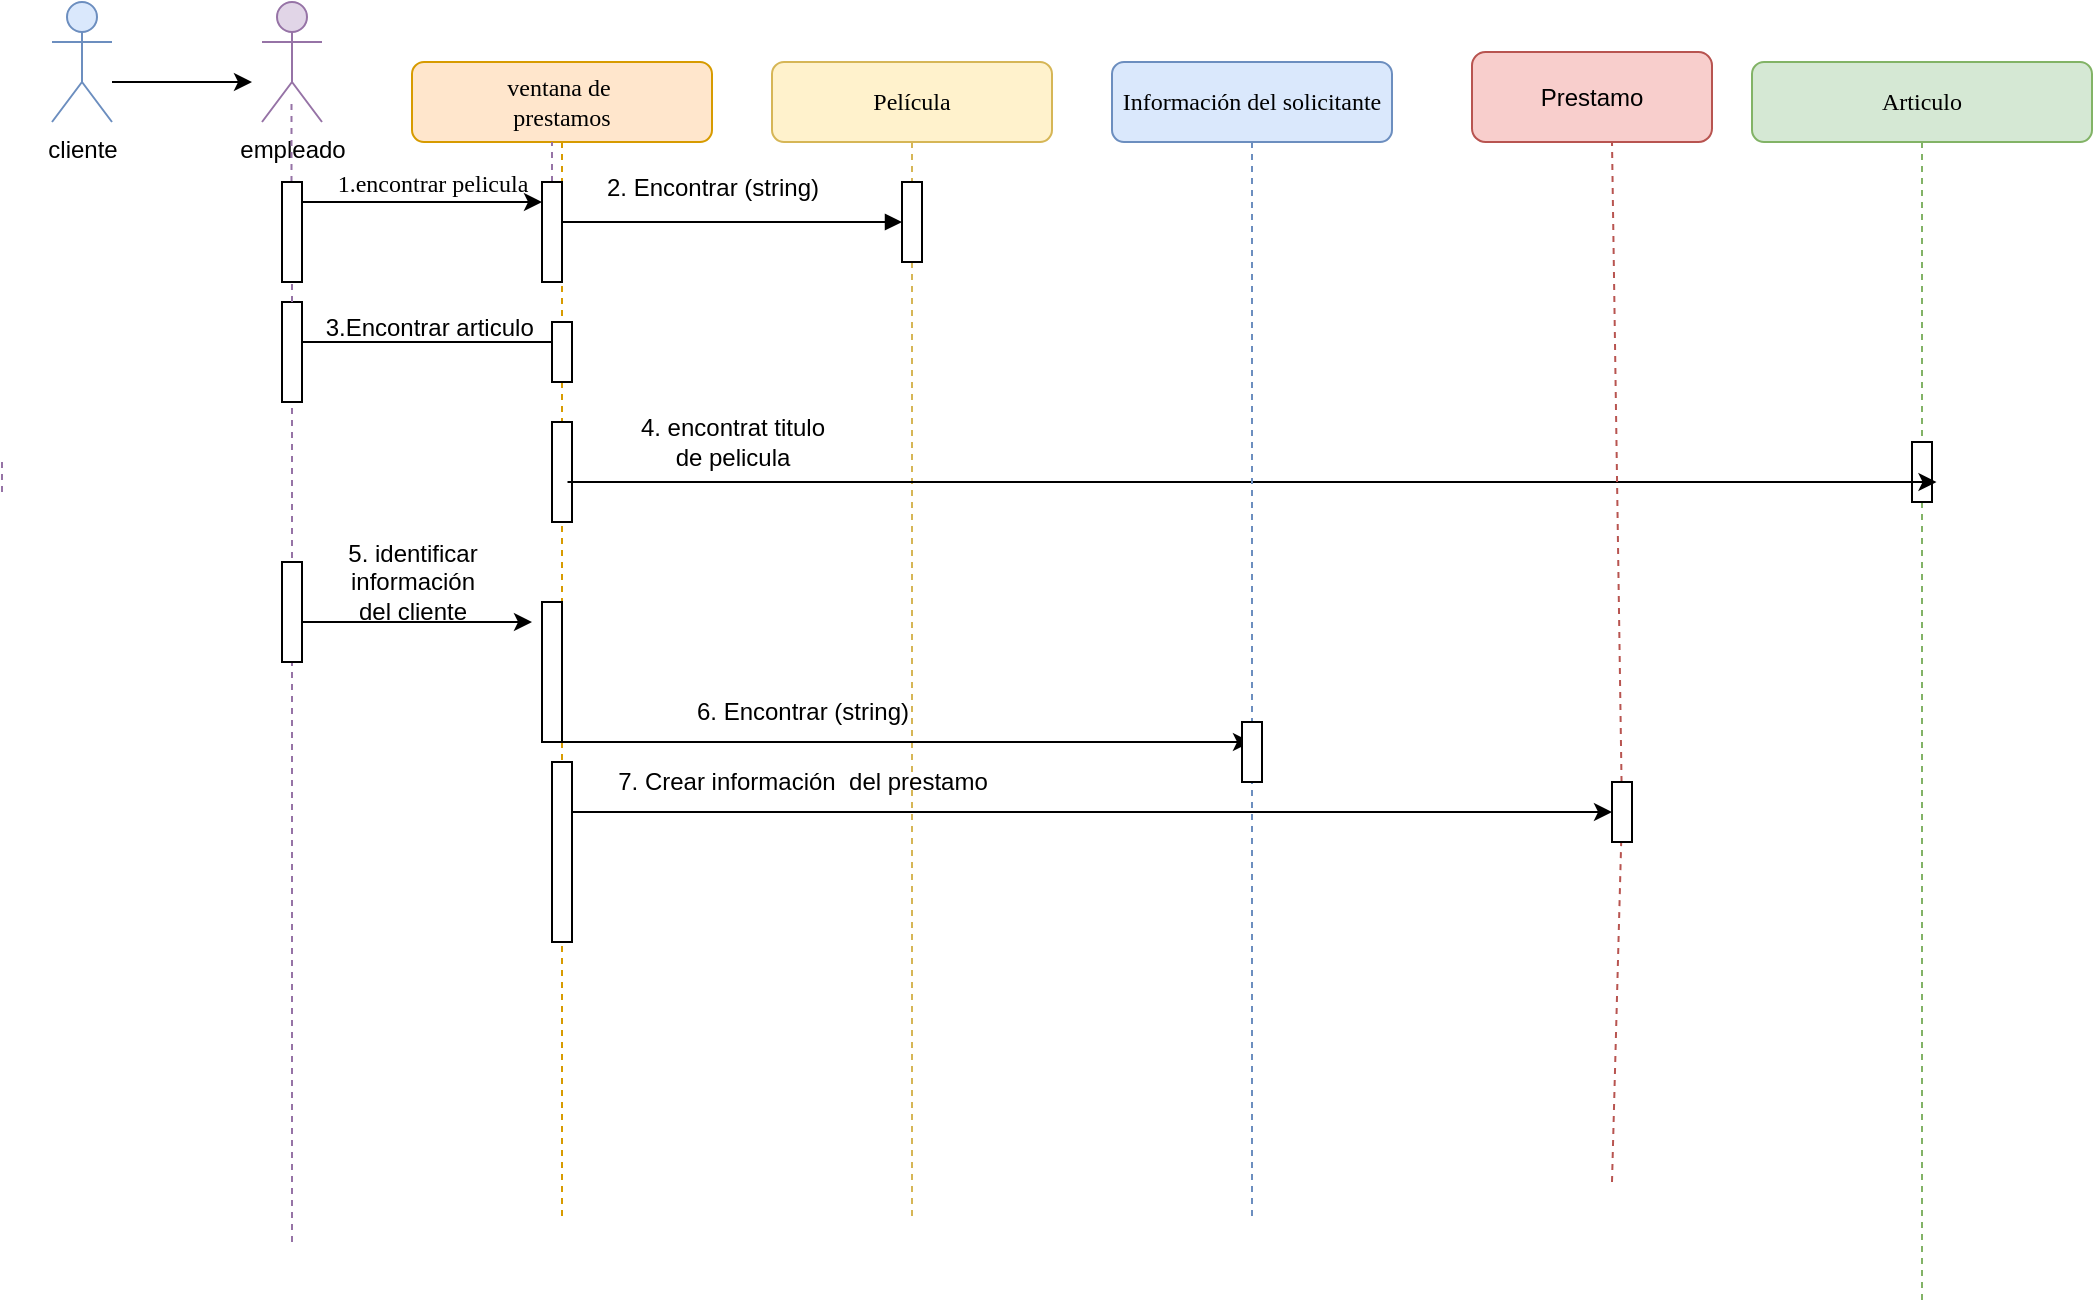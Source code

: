 <mxfile version="26.1.0">
  <diagram name="Page-1" id="13e1069c-82ec-6db2-03f1-153e76fe0fe0">
    <mxGraphModel dx="1434" dy="728" grid="1" gridSize="10" guides="1" tooltips="1" connect="1" arrows="1" fold="1" page="1" pageScale="1" pageWidth="1100" pageHeight="850" background="none" math="0" shadow="0">
      <root>
        <mxCell id="0" />
        <mxCell id="1" parent="0" />
        <mxCell id="7baba1c4bc27f4b0-2" value="Película" style="shape=umlLifeline;perimeter=lifelinePerimeter;whiteSpace=wrap;html=1;container=1;collapsible=0;recursiveResize=0;outlineConnect=0;rounded=1;shadow=0;comic=0;labelBackgroundColor=none;strokeWidth=1;fontFamily=Verdana;fontSize=12;align=center;fillColor=#fff2cc;strokeColor=#d6b656;movable=0;resizable=0;rotatable=0;deletable=0;editable=0;locked=1;connectable=0;" parent="1" vertex="1">
          <mxGeometry x="440" y="80" width="140" height="580" as="geometry" />
        </mxCell>
        <mxCell id="7baba1c4bc27f4b0-3" value="Articulo" style="shape=umlLifeline;perimeter=lifelinePerimeter;whiteSpace=wrap;html=1;container=1;collapsible=0;recursiveResize=0;outlineConnect=0;rounded=1;shadow=0;comic=0;labelBackgroundColor=none;strokeWidth=1;fontFamily=Verdana;fontSize=12;align=center;fillColor=#d5e8d4;strokeColor=#82b366;" parent="1" vertex="1">
          <mxGeometry x="930" y="80" width="170" height="620" as="geometry" />
        </mxCell>
        <mxCell id="5T1DCeiMjdtlnizrm5Ao-13" value="" style="rounded=0;whiteSpace=wrap;html=1;" vertex="1" parent="7baba1c4bc27f4b0-3">
          <mxGeometry x="80" y="190" width="10" height="30" as="geometry" />
        </mxCell>
        <mxCell id="7baba1c4bc27f4b0-8" value="ventana de&amp;nbsp;&lt;div&gt;prestamos&lt;/div&gt;" style="shape=umlLifeline;perimeter=lifelinePerimeter;whiteSpace=wrap;html=1;container=1;collapsible=0;recursiveResize=0;outlineConnect=0;rounded=1;shadow=0;comic=0;labelBackgroundColor=none;strokeWidth=1;fontFamily=Verdana;fontSize=12;align=center;fillColor=#ffe6cc;strokeColor=#d79b00;movable=1;resizable=1;rotatable=1;deletable=1;editable=1;locked=0;connectable=1;" parent="1" vertex="1">
          <mxGeometry x="260" y="80" width="150" height="580" as="geometry" />
        </mxCell>
        <mxCell id="KusKVQHtwsrIoJzgkVJF-9" value="" style="endArrow=none;dashed=1;html=1;rounded=0;fillColor=#e1d5e7;strokeColor=#9673a6;" parent="7baba1c4bc27f4b0-8" source="7baba1c4bc27f4b0-10" edge="1">
          <mxGeometry width="50" height="50" relative="1" as="geometry">
            <mxPoint x="65.5" y="602" as="sourcePoint" />
            <mxPoint x="70" y="40" as="targetPoint" />
          </mxGeometry>
        </mxCell>
        <mxCell id="7baba1c4bc27f4b0-10" value="" style="html=1;points=[];perimeter=orthogonalPerimeter;rounded=0;shadow=0;comic=0;labelBackgroundColor=none;strokeWidth=1;fontFamily=Verdana;fontSize=12;align=center;" parent="7baba1c4bc27f4b0-8" vertex="1">
          <mxGeometry x="65" y="60" width="10" height="50" as="geometry" />
        </mxCell>
        <mxCell id="7baba1c4bc27f4b0-11" value="1.encontrar pelicula" style="html=1;verticalAlign=bottom;endArrow=block;labelBackgroundColor=none;fontFamily=Verdana;fontSize=12;edgeStyle=elbowEdgeStyle;elbow=vertical;" parent="7baba1c4bc27f4b0-8" edge="1">
          <mxGeometry x="-1" y="66" relative="1" as="geometry">
            <mxPoint x="75" y="80" as="sourcePoint" />
            <mxPoint x="-65" y="56" as="offset" />
            <Array as="points" />
            <mxPoint x="245" y="80" as="targetPoint" />
          </mxGeometry>
        </mxCell>
        <mxCell id="ac3iuuxkE8tYfDtuE0Qq-5" value="" style="endArrow=classic;html=1;rounded=0;" parent="7baba1c4bc27f4b0-8" edge="1">
          <mxGeometry width="50" height="50" relative="1" as="geometry">
            <mxPoint x="-54.5" y="70" as="sourcePoint" />
            <mxPoint x="65" y="70" as="targetPoint" />
          </mxGeometry>
        </mxCell>
        <mxCell id="ac3iuuxkE8tYfDtuE0Qq-17" value="" style="endArrow=classic;html=1;rounded=0;movable=1;resizable=1;rotatable=1;deletable=1;editable=1;locked=0;connectable=1;" parent="7baba1c4bc27f4b0-8" target="7baba1c4bc27f4b0-4" edge="1">
          <mxGeometry width="50" height="50" relative="1" as="geometry">
            <mxPoint x="70" y="340" as="sourcePoint" />
            <mxPoint x="120" y="290" as="targetPoint" />
          </mxGeometry>
        </mxCell>
        <mxCell id="ac3iuuxkE8tYfDtuE0Qq-18" value="" style="html=1;points=[];perimeter=orthogonalPerimeter;rounded=0;shadow=0;comic=0;labelBackgroundColor=none;strokeWidth=1;fontFamily=Verdana;fontSize=12;align=center;" parent="7baba1c4bc27f4b0-8" vertex="1">
          <mxGeometry x="65" y="270" width="10" height="70" as="geometry" />
        </mxCell>
        <mxCell id="ac3iuuxkE8tYfDtuE0Qq-22" value="" style="html=1;points=[];perimeter=orthogonalPerimeter;rounded=0;shadow=0;comic=0;labelBackgroundColor=none;strokeWidth=1;fontFamily=Verdana;fontSize=12;align=center;" parent="7baba1c4bc27f4b0-8" vertex="1">
          <mxGeometry x="70" y="180" width="10" height="50" as="geometry" />
        </mxCell>
        <mxCell id="KusKVQHtwsrIoJzgkVJF-12" value="" style="endArrow=classic;html=1;rounded=0;" parent="7baba1c4bc27f4b0-8" edge="1">
          <mxGeometry width="50" height="50" relative="1" as="geometry">
            <mxPoint x="-54.5" y="140" as="sourcePoint" />
            <mxPoint x="80" y="140" as="targetPoint" />
          </mxGeometry>
        </mxCell>
        <mxCell id="5T1DCeiMjdtlnizrm5Ao-19" value="" style="rounded=0;whiteSpace=wrap;html=1;" vertex="1" parent="7baba1c4bc27f4b0-8">
          <mxGeometry x="70" y="130" width="10" height="30" as="geometry" />
        </mxCell>
        <mxCell id="LXohqXeoKKbplsoKlXL6-1" value="&lt;div&gt;&lt;font color=&quot;#000000&quot;&gt;empleado&lt;/font&gt;&lt;/div&gt;" style="shape=umlActor;verticalLabelPosition=bottom;verticalAlign=top;html=1;outlineConnect=0;fillColor=#e1d5e7;strokeColor=#9673a6;" parent="1" vertex="1">
          <mxGeometry x="185" y="50" width="30" height="60" as="geometry" />
        </mxCell>
        <mxCell id="LXohqXeoKKbplsoKlXL6-4" value="cliente" style="shape=umlActor;verticalLabelPosition=bottom;verticalAlign=top;html=1;outlineConnect=0;fillColor=#dae8fc;strokeColor=#6c8ebf;" parent="1" vertex="1">
          <mxGeometry x="80" y="50" width="30" height="60" as="geometry" />
        </mxCell>
        <mxCell id="KusKVQHtwsrIoJzgkVJF-5" value="" style="endArrow=none;dashed=1;html=1;rounded=0;fillColor=#e1d5e7;strokeColor=#9673a6;" parent="1" edge="1">
          <mxGeometry width="50" height="50" relative="1" as="geometry">
            <mxPoint x="55" y="295" as="sourcePoint" />
            <mxPoint x="55" y="280" as="targetPoint" />
          </mxGeometry>
        </mxCell>
        <mxCell id="ac3iuuxkE8tYfDtuE0Qq-3" value="" style="endArrow=none;dashed=1;html=1;rounded=0;fillColor=#e1d5e7;strokeColor=#9673a6;" parent="1" source="ac3iuuxkE8tYfDtuE0Qq-9" edge="1">
          <mxGeometry width="50" height="50" relative="1" as="geometry">
            <mxPoint x="200" y="670" as="sourcePoint" />
            <mxPoint x="199.75" y="100" as="targetPoint" />
          </mxGeometry>
        </mxCell>
        <mxCell id="KusKVQHtwsrIoJzgkVJF-20" value="" style="html=1;points=[];perimeter=orthogonalPerimeter;rounded=0;shadow=0;comic=0;labelBackgroundColor=none;strokeWidth=1;fontFamily=Verdana;fontSize=12;align=center;" parent="1" vertex="1">
          <mxGeometry x="505" y="140" width="10" height="40" as="geometry" />
        </mxCell>
        <mxCell id="KusKVQHtwsrIoJzgkVJF-21" value="4. encontrat titulo&lt;div&gt;de pelicula&lt;/div&gt;" style="text;html=1;align=center;verticalAlign=middle;resizable=1;points=[];autosize=1;strokeColor=none;fillColor=none;movable=1;rotatable=1;deletable=1;editable=1;locked=0;connectable=1;" parent="1" vertex="1">
          <mxGeometry x="360" y="250" width="120" height="40" as="geometry" />
        </mxCell>
        <mxCell id="ac3iuuxkE8tYfDtuE0Qq-11" value="" style="endArrow=none;dashed=1;html=1;rounded=0;fillColor=#e1d5e7;strokeColor=#9673a6;" parent="1" target="ac3iuuxkE8tYfDtuE0Qq-10" edge="1">
          <mxGeometry width="50" height="50" relative="1" as="geometry">
            <mxPoint x="200" y="670" as="sourcePoint" />
            <mxPoint x="199.75" y="100" as="targetPoint" />
          </mxGeometry>
        </mxCell>
        <mxCell id="ac3iuuxkE8tYfDtuE0Qq-10" value="" style="html=1;points=[];perimeter=orthogonalPerimeter;rounded=0;shadow=0;comic=0;labelBackgroundColor=none;strokeWidth=1;fontFamily=Verdana;fontSize=12;align=center;" parent="1" vertex="1">
          <mxGeometry x="195" y="200" width="10" height="50" as="geometry" />
        </mxCell>
        <mxCell id="ac3iuuxkE8tYfDtuE0Qq-13" value="" style="endArrow=classic;html=1;rounded=0;" parent="1" edge="1">
          <mxGeometry width="50" height="50" relative="1" as="geometry">
            <mxPoint x="200" y="360" as="sourcePoint" />
            <mxPoint x="320" y="360" as="targetPoint" />
          </mxGeometry>
        </mxCell>
        <mxCell id="ac3iuuxkE8tYfDtuE0Qq-14" value="" style="html=1;points=[];perimeter=orthogonalPerimeter;rounded=0;shadow=0;comic=0;labelBackgroundColor=none;strokeWidth=1;fontFamily=Verdana;fontSize=12;align=center;" parent="1" vertex="1">
          <mxGeometry x="195" y="330" width="10" height="50" as="geometry" />
        </mxCell>
        <mxCell id="ac3iuuxkE8tYfDtuE0Qq-15" value="5. identificar&lt;div&gt;&amp;nbsp;información&amp;nbsp;&lt;/div&gt;&lt;div&gt;&lt;span style=&quot;background-color: transparent; color: light-dark(rgb(0, 0, 0), rgb(255, 255, 255));&quot;&gt;del cliente&lt;/span&gt;&lt;/div&gt;" style="text;html=1;align=center;verticalAlign=middle;resizable=0;points=[];autosize=1;strokeColor=none;fillColor=none;" parent="1" vertex="1">
          <mxGeometry x="215" y="310" width="90" height="60" as="geometry" />
        </mxCell>
        <mxCell id="ac3iuuxkE8tYfDtuE0Qq-19" value="6. Encontrar (string)" style="text;html=1;align=center;verticalAlign=middle;resizable=0;points=[];autosize=1;strokeColor=none;fillColor=none;" parent="1" vertex="1">
          <mxGeometry x="390" y="390" width="130" height="30" as="geometry" />
        </mxCell>
        <mxCell id="ac3iuuxkE8tYfDtuE0Qq-20" value="Prestamo" style="rounded=1;whiteSpace=wrap;html=1;fillColor=#f8cecc;strokeColor=#b85450;" parent="1" vertex="1">
          <mxGeometry x="790" y="75" width="120" height="45" as="geometry" />
        </mxCell>
        <mxCell id="ac3iuuxkE8tYfDtuE0Qq-21" value="" style="endArrow=none;dashed=1;html=1;rounded=0;fillColor=#e1d5e7;strokeColor=#9673a6;" parent="1" source="ac3iuuxkE8tYfDtuE0Qq-10" target="ac3iuuxkE8tYfDtuE0Qq-9" edge="1">
          <mxGeometry width="50" height="50" relative="1" as="geometry">
            <mxPoint x="200" y="260" as="sourcePoint" />
            <mxPoint x="199.75" y="100" as="targetPoint" />
          </mxGeometry>
        </mxCell>
        <mxCell id="ac3iuuxkE8tYfDtuE0Qq-9" value="" style="html=1;points=[];perimeter=orthogonalPerimeter;rounded=0;shadow=0;comic=0;labelBackgroundColor=none;strokeWidth=1;fontFamily=Verdana;fontSize=12;align=center;" parent="1" vertex="1">
          <mxGeometry x="195" y="140" width="10" height="50" as="geometry" />
        </mxCell>
        <mxCell id="ac3iuuxkE8tYfDtuE0Qq-2" value="" style="endArrow=classic;html=1;rounded=0;exitX=0.015;exitY=0.967;exitDx=0;exitDy=0;exitPerimeter=0;" parent="1" edge="1">
          <mxGeometry width="50" height="50" relative="1" as="geometry">
            <mxPoint x="337.75" y="290" as="sourcePoint" />
            <mxPoint x="1022.25" y="290" as="targetPoint" />
            <Array as="points">
              <mxPoint x="487.75" y="290" />
            </Array>
          </mxGeometry>
        </mxCell>
        <mxCell id="ac3iuuxkE8tYfDtuE0Qq-23" value="" style="endArrow=none;dashed=1;html=1;rounded=0;fillColor=#f8cecc;strokeColor=#b85450;" parent="1" edge="1">
          <mxGeometry width="50" height="50" relative="1" as="geometry">
            <mxPoint x="864.776" y="440" as="sourcePoint" />
            <mxPoint x="860" y="120" as="targetPoint" />
          </mxGeometry>
        </mxCell>
        <mxCell id="7baba1c4bc27f4b0-4" value="Información del solicitante" style="shape=umlLifeline;perimeter=lifelinePerimeter;whiteSpace=wrap;html=1;container=1;collapsible=0;recursiveResize=0;outlineConnect=0;rounded=1;shadow=0;comic=0;labelBackgroundColor=none;strokeWidth=1;fontFamily=Verdana;fontSize=12;align=center;fillColor=#dae8fc;strokeColor=#6c8ebf;" parent="1" vertex="1">
          <mxGeometry x="610" y="80" width="140" height="580" as="geometry" />
        </mxCell>
        <mxCell id="5T1DCeiMjdtlnizrm5Ao-12" value="" style="rounded=0;whiteSpace=wrap;html=1;" vertex="1" parent="7baba1c4bc27f4b0-4">
          <mxGeometry x="65" y="330" width="10" height="30" as="geometry" />
        </mxCell>
        <mxCell id="5T1DCeiMjdtlnizrm5Ao-2" value="2. Encontrar (string)" style="text;html=1;align=center;verticalAlign=middle;resizable=0;points=[];autosize=1;strokeColor=none;fillColor=none;" vertex="1" parent="1">
          <mxGeometry x="345" y="128" width="130" height="30" as="geometry" />
        </mxCell>
        <mxCell id="5T1DCeiMjdtlnizrm5Ao-6" value="" style="endArrow=classic;html=1;rounded=0;" edge="1" parent="1">
          <mxGeometry width="50" height="50" relative="1" as="geometry">
            <mxPoint x="340" y="455" as="sourcePoint" />
            <mxPoint x="860" y="455" as="targetPoint" />
          </mxGeometry>
        </mxCell>
        <mxCell id="5T1DCeiMjdtlnizrm5Ao-7" value="7. Crear información&amp;nbsp;&amp;nbsp;&lt;span style=&quot;background-color: transparent; color: light-dark(rgb(0, 0, 0), rgb(255, 255, 255));&quot;&gt;del prestamo&lt;/span&gt;" style="text;html=1;align=center;verticalAlign=middle;resizable=0;points=[];autosize=1;strokeColor=none;fillColor=none;" vertex="1" parent="1">
          <mxGeometry x="350" y="425" width="210" height="30" as="geometry" />
        </mxCell>
        <mxCell id="5T1DCeiMjdtlnizrm5Ao-8" value="" style="rounded=0;whiteSpace=wrap;html=1;" vertex="1" parent="1">
          <mxGeometry x="330" y="430" width="10" height="90" as="geometry" />
        </mxCell>
        <mxCell id="5T1DCeiMjdtlnizrm5Ao-10" value="" style="endArrow=none;dashed=1;html=1;rounded=0;fillColor=#f8cecc;strokeColor=#b85450;" edge="1" parent="1">
          <mxGeometry width="50" height="50" relative="1" as="geometry">
            <mxPoint x="860" y="640" as="sourcePoint" />
            <mxPoint x="864.595" y="470" as="targetPoint" />
          </mxGeometry>
        </mxCell>
        <mxCell id="5T1DCeiMjdtlnizrm5Ao-11" value="" style="rounded=0;whiteSpace=wrap;html=1;" vertex="1" parent="1">
          <mxGeometry x="860" y="440" width="10" height="30" as="geometry" />
        </mxCell>
        <mxCell id="5T1DCeiMjdtlnizrm5Ao-15" value="" style="endArrow=classic;html=1;rounded=0;" edge="1" parent="1">
          <mxGeometry width="50" height="50" relative="1" as="geometry">
            <mxPoint x="110" y="90" as="sourcePoint" />
            <mxPoint x="180" y="90" as="targetPoint" />
          </mxGeometry>
        </mxCell>
        <mxCell id="5T1DCeiMjdtlnizrm5Ao-18" value="3.Encontrar articulo&amp;nbsp;" style="text;html=1;align=center;verticalAlign=middle;resizable=0;points=[];autosize=1;strokeColor=none;fillColor=none;" vertex="1" parent="1">
          <mxGeometry x="205" y="198" width="130" height="30" as="geometry" />
        </mxCell>
      </root>
    </mxGraphModel>
  </diagram>
</mxfile>
